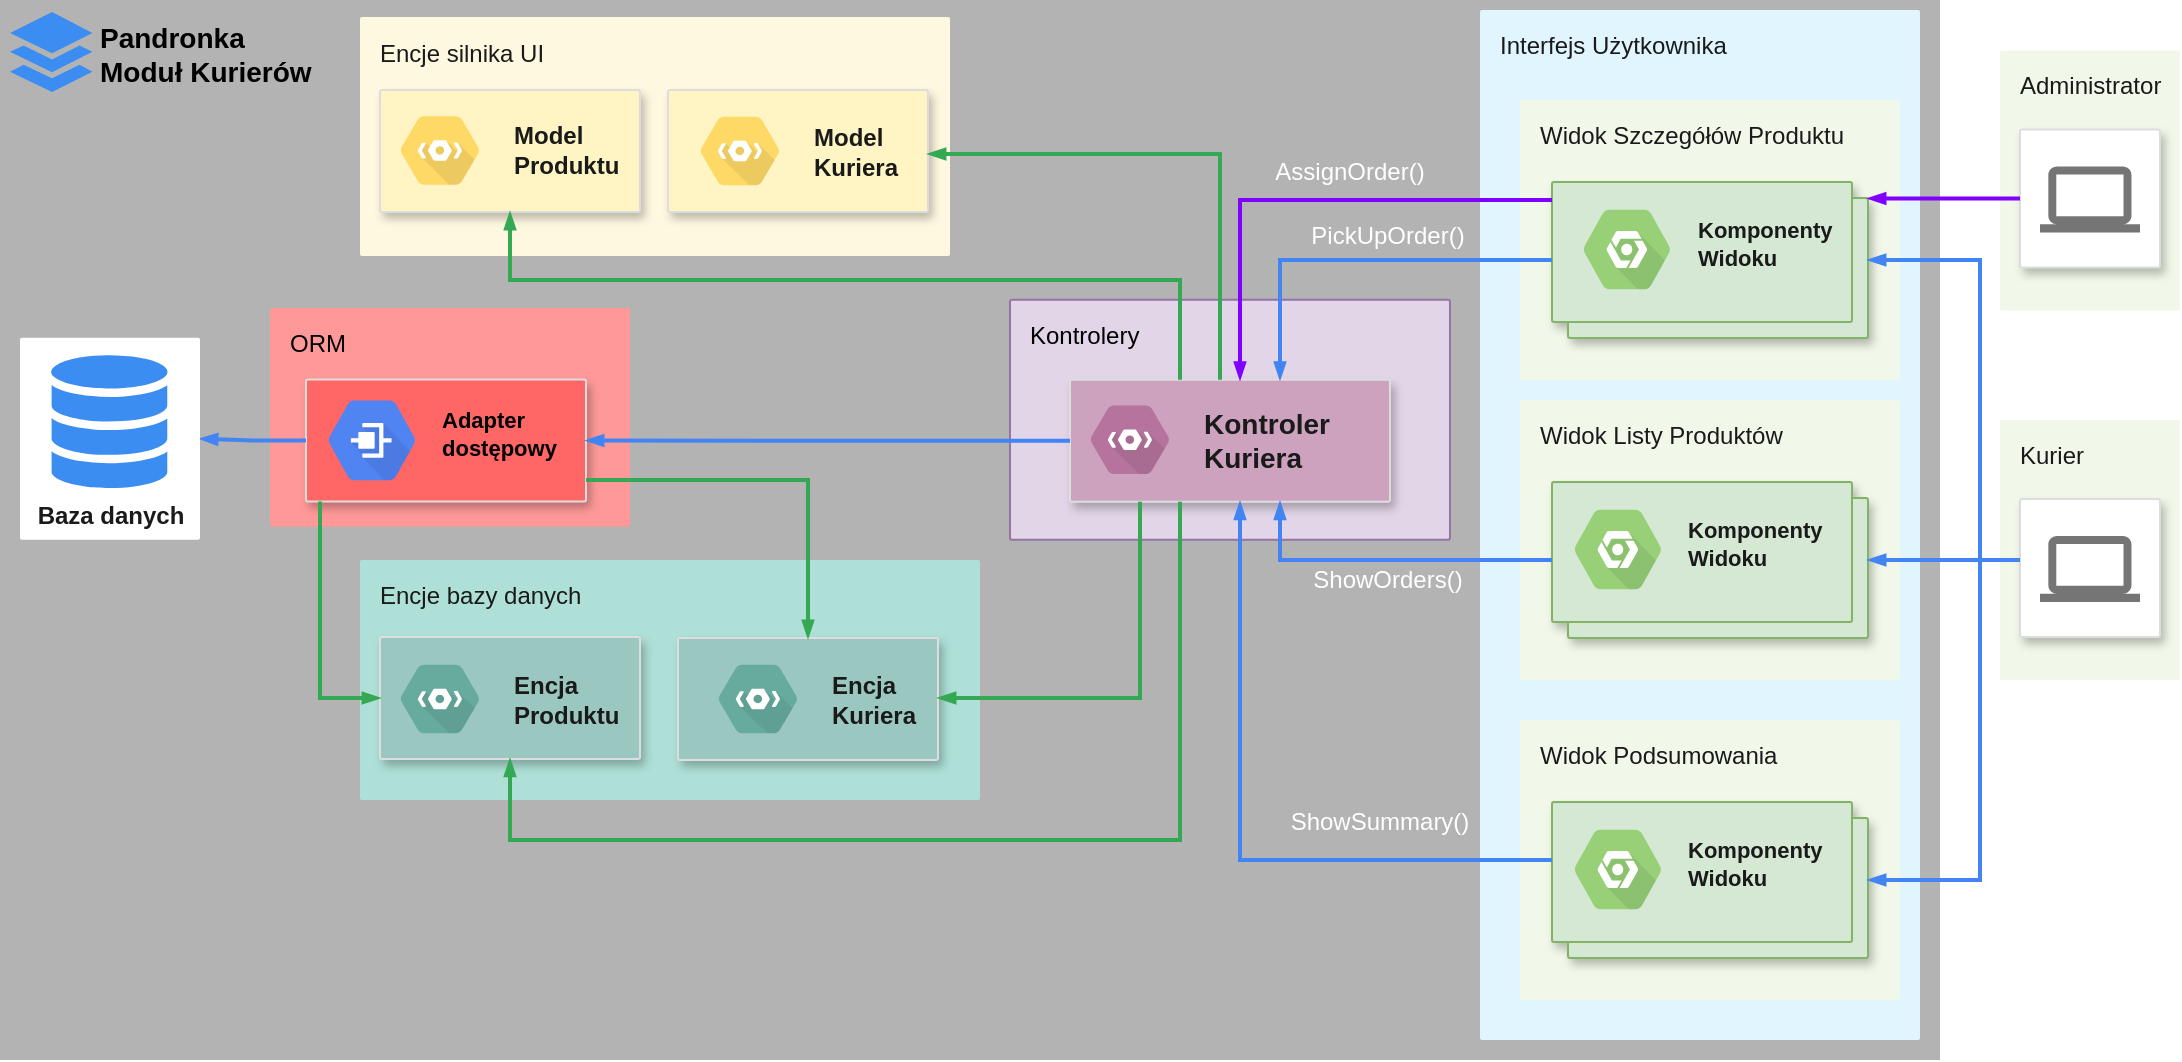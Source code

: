 <mxfile version="14.0.1" type="device"><diagram id="f106602c-feb2-e66a-4537-3a34d633f6aa" name="Page-1"><mxGraphModel dx="2842" dy="909" grid="1" gridSize="10" guides="1" tooltips="1" connect="1" arrows="1" fold="1" page="1" pageScale="1" pageWidth="1169" pageHeight="827" background="#ffffff" math="0" shadow="0"><root><mxCell id="0"/><mxCell id="1" parent="0"/><mxCell id="_t7XaWB5NSDD-A116ibx-756" value="&lt;div&gt;Pandronka&lt;/div&gt;&lt;div&gt;Moduł Kurierów&lt;br&gt;&lt;/div&gt;" style="strokeColor=none;shadow=0;gradientColor=none;fontSize=14;align=left;spacing=10;9E9E9E;verticalAlign=top;spacingTop=-4;fontStyle=1;spacingLeft=40;html=1;fillColor=#B3B3B3;" vertex="1" parent="1"><mxGeometry x="-60" y="700" width="970" height="530" as="geometry"/></mxCell><mxCell id="_t7XaWB5NSDD-A116ibx-757" value="Kurier" style="rounded=1;absoluteArcSize=1;arcSize=2;html=1;strokeColor=none;gradientColor=none;shadow=0;dashed=0;strokeColor=none;fontSize=12;align=left;verticalAlign=top;spacing=10;spacingTop=-4;fillColor=#F1F8E9;fontColor=#1A1A1A;" vertex="1" parent="1"><mxGeometry x="940" y="910" width="90" height="130" as="geometry"/></mxCell><mxCell id="_t7XaWB5NSDD-A116ibx-758" value="" style="strokeColor=#dddddd;fillColor=#ffffff;shadow=1;strokeWidth=1;rounded=1;absoluteArcSize=1;arcSize=2;labelPosition=center;verticalLabelPosition=middle;align=center;verticalAlign=bottom;spacingLeft=0;fontColor=#999999;fontSize=12;whiteSpace=wrap;spacingBottom=2;html=1;" vertex="1" parent="1"><mxGeometry x="950" y="949.44" width="70" height="69" as="geometry"/></mxCell><mxCell id="_t7XaWB5NSDD-A116ibx-759" value="" style="dashed=0;connectable=0;html=1;fillColor=#757575;strokeColor=none;shape=mxgraph.gcp2.laptop;part=1;" vertex="1" parent="_t7XaWB5NSDD-A116ibx-758"><mxGeometry x="0.5" width="50" height="33" relative="1" as="geometry"><mxPoint x="-25" y="18.5" as="offset"/></mxGeometry></mxCell><mxCell id="_t7XaWB5NSDD-A116ibx-762" value="Interfejs Użytkownika" style="points=[[0,0,0],[0.25,0,0],[0.5,0,0],[0.75,0,0],[1,0,0],[1,0.25,0],[1,0.5,0],[1,0.75,0],[1,1,0],[0.75,1,0],[0.5,1,0],[0.25,1,0],[0,1,0],[0,0.75,0],[0,0.5,0],[0,0.25,0]];rounded=1;absoluteArcSize=1;arcSize=2;html=1;strokeColor=none;gradientColor=none;shadow=0;dashed=0;fontSize=12;align=left;verticalAlign=top;spacing=10;spacingTop=-4;fillColor=#E1F5FE;fontColor=#1A1A1A;" vertex="1" parent="1"><mxGeometry x="680" y="705" width="220" height="515" as="geometry"/></mxCell><mxCell id="_t7XaWB5NSDD-A116ibx-763" value="Widok Szczegółów Produktu" style="points=[[0,0,0],[0.25,0,0],[0.5,0,0],[0.75,0,0],[1,0,0],[1,0.25,0],[1,0.5,0],[1,0.75,0],[1,1,0],[0.75,1,0],[0.5,1,0],[0.25,1,0],[0,1,0],[0,0.75,0],[0,0.5,0],[0,0.25,0]];rounded=1;absoluteArcSize=1;arcSize=2;html=1;strokeColor=none;gradientColor=none;shadow=0;dashed=0;fontSize=12;align=left;verticalAlign=top;spacing=10;spacingTop=-4;fillColor=#F1F8E9;fontColor=#1A1A1A;" vertex="1" parent="1"><mxGeometry x="700" y="750" width="190" height="140" as="geometry"/></mxCell><mxCell id="_t7XaWB5NSDD-A116ibx-766" value="" style="html=1;aspect=fixed;strokeColor=none;shadow=0;align=center;verticalAlign=top;fillColor=#3B8DF1;shape=mxgraph.gcp2.files" vertex="1" parent="1"><mxGeometry x="-55" y="706" width="41.23" height="40" as="geometry"/></mxCell><mxCell id="_t7XaWB5NSDD-A116ibx-767" value="" style="shape=mxgraph.gcp2.doubleRect;strokeColor=#82b366;fillColor=#d5e8d4;shadow=1;strokeWidth=1;fontSize=10;align=center;html=1;" vertex="1" parent="1"><mxGeometry x="716" y="791" width="158" height="78" as="geometry"/></mxCell><mxCell id="_t7XaWB5NSDD-A116ibx-768" value="Widok Listy Produktów" style="points=[[0,0,0],[0.25,0,0],[0.5,0,0],[0.75,0,0],[1,0,0],[1,0.25,0],[1,0.5,0],[1,0.75,0],[1,1,0],[0.75,1,0],[0.5,1,0],[0.25,1,0],[0,1,0],[0,0.75,0],[0,0.5,0],[0,0.25,0]];rounded=1;absoluteArcSize=1;arcSize=2;html=1;strokeColor=none;gradientColor=none;shadow=0;dashed=0;fontSize=12;align=left;verticalAlign=top;spacing=10;spacingTop=-4;fillColor=#F1F8E9;fontColor=#1A1A1A;" vertex="1" parent="1"><mxGeometry x="700" y="900" width="190" height="140" as="geometry"/></mxCell><mxCell id="_t7XaWB5NSDD-A116ibx-769" value="" style="shape=mxgraph.gcp2.doubleRect;strokeColor=#82b366;fillColor=#d5e8d4;shadow=1;strokeWidth=1;fontSize=10;align=center;html=1;" vertex="1" parent="1"><mxGeometry x="716" y="941" width="158" height="78" as="geometry"/></mxCell><mxCell id="_t7XaWB5NSDD-A116ibx-772" value="" style="edgeStyle=orthogonalEdgeStyle;fontSize=12;html=1;endArrow=blockThin;endFill=1;rounded=0;strokeWidth=2;endSize=4;startSize=4;dashed=0;strokeColor=#4284F3;" edge="1" parent="1" source="_t7XaWB5NSDD-A116ibx-758" target="_t7XaWB5NSDD-A116ibx-767"><mxGeometry width="100" relative="1" as="geometry"><mxPoint x="1050" y="920" as="sourcePoint"/><mxPoint x="1150" y="920" as="targetPoint"/><Array as="points"><mxPoint x="930" y="980"/><mxPoint x="930" y="830"/></Array></mxGeometry></mxCell><mxCell id="_t7XaWB5NSDD-A116ibx-776" value="Kontrolery" style="points=[[0,0,0],[0.25,0,0],[0.5,0,0],[0.75,0,0],[1,0,0],[1,0.25,0],[1,0.5,0],[1,0.75,0],[1,1,0],[0.75,1,0],[0.5,1,0],[0.25,1,0],[0,1,0],[0,0.75,0],[0,0.5,0],[0,0.25,0]];rounded=1;absoluteArcSize=1;arcSize=2;html=1;strokeColor=#9673a6;shadow=0;dashed=0;fontSize=12;align=left;verticalAlign=top;spacing=10;spacingTop=-4;fillColor=#e1d5e7;" vertex="1" parent="1"><mxGeometry x="445" y="849.87" width="220" height="120" as="geometry"/></mxCell><mxCell id="_t7XaWB5NSDD-A116ibx-777" value="" style="strokeColor=#dddddd;shadow=1;strokeWidth=1;rounded=1;absoluteArcSize=1;arcSize=2;fontSize=10;fontColor=#9E9E9E;align=center;html=1;fillColor=#CDA2BE;" vertex="1" parent="1"><mxGeometry x="475" y="889.87" width="160" height="61" as="geometry"/></mxCell><mxCell id="_t7XaWB5NSDD-A116ibx-778" value="&lt;div&gt;&lt;font style=&quot;font-size: 14px&quot; color=&quot;#1A1A1A&quot;&gt;Kontroler &lt;br&gt;&lt;/font&gt;&lt;/div&gt;&lt;div&gt;&lt;font style=&quot;font-size: 14px&quot; color=&quot;#1A1A1A&quot;&gt;Kuriera&lt;/font&gt;&lt;/div&gt;" style="dashed=0;connectable=0;html=1;strokeColor=none;shape=mxgraph.gcp2.hexIcon;prIcon=cloud_tools_for_powershell;part=1;labelPosition=right;verticalLabelPosition=middle;align=left;verticalAlign=middle;spacingLeft=5;fontColor=#999999;fontSize=12;fillColor=#B5739D;fontStyle=1" vertex="1" parent="1"><mxGeometry x="475" y="894.62" width="60" height="50.5" as="geometry"/></mxCell><mxCell id="_t7XaWB5NSDD-A116ibx-781" value="" style="edgeStyle=orthogonalEdgeStyle;fontSize=12;html=1;endArrow=blockThin;endFill=1;rounded=0;strokeWidth=2;endSize=4;startSize=4;dashed=0;strokeColor=#7F00FF;" edge="1" parent="1" source="_t7XaWB5NSDD-A116ibx-767" target="_t7XaWB5NSDD-A116ibx-777"><mxGeometry width="100" relative="1" as="geometry"><mxPoint x="570" y="660" as="sourcePoint"/><mxPoint x="670" y="660" as="targetPoint"/><Array as="points"><mxPoint x="560" y="800"/></Array></mxGeometry></mxCell><mxCell id="_t7XaWB5NSDD-A116ibx-784" value="&lt;div&gt;&lt;font color=&quot;#1A1A1A&quot;&gt;Komponenty&lt;/font&gt;&lt;/div&gt;&lt;div&gt;&lt;font color=&quot;#1A1A1A&quot;&gt;Widoku&lt;br&gt;&lt;/font&gt;&lt;/div&gt;" style="html=1;strokeColor=none;verticalAlign=middle;labelPosition=right;verticalLabelPosition=middle;align=left;spacingTop=-6;fontSize=11;fontStyle=1;fontColor=#999999;shape=mxgraph.gcp2.hexIcon;prIcon=placeholder;fillColor=#97D077;" vertex="1" parent="1"><mxGeometry x="720.5" y="795.5" width="66" height="58.5" as="geometry"/></mxCell><mxCell id="_t7XaWB5NSDD-A116ibx-785" value="&lt;div&gt;&lt;font color=&quot;#1A1A1A&quot;&gt;Komponenty&lt;/font&gt;&lt;/div&gt;&lt;div&gt;&lt;font color=&quot;#1A1A1A&quot;&gt;Widoku&lt;br&gt;&lt;/font&gt;&lt;/div&gt;" style="html=1;strokeColor=none;verticalAlign=middle;labelPosition=right;verticalLabelPosition=middle;align=left;spacingTop=-6;fontSize=11;fontStyle=1;fontColor=#999999;shape=mxgraph.gcp2.hexIcon;prIcon=placeholder;fillColor=#97D077;" vertex="1" parent="1"><mxGeometry x="716" y="945.5" width="66" height="58.5" as="geometry"/></mxCell><mxCell id="_t7XaWB5NSDD-A116ibx-788" value="Encje silnika UI" style="points=[[0,0,0],[0.25,0,0],[0.5,0,0],[0.75,0,0],[1,0,0],[1,0.25,0],[1,0.5,0],[1,0.75,0],[1,1,0],[0.75,1,0],[0.5,1,0],[0.25,1,0],[0,1,0],[0,0.75,0],[0,0.5,0],[0,0.25,0]];rounded=1;absoluteArcSize=1;arcSize=2;html=1;strokeColor=none;gradientColor=none;shadow=0;dashed=0;fontSize=12;align=left;verticalAlign=top;spacing=10;spacingTop=-4;fillColor=#FFF8E1;fontColor=#1A1A1A;" vertex="1" parent="1"><mxGeometry x="120" y="708.5" width="295" height="119.5" as="geometry"/></mxCell><mxCell id="_t7XaWB5NSDD-A116ibx-789" value="Encje bazy danych" style="points=[[0,0,0],[0.25,0,0],[0.5,0,0],[0.75,0,0],[1,0,0],[1,0.25,0],[1,0.5,0],[1,0.75,0],[1,1,0],[0.75,1,0],[0.5,1,0],[0.25,1,0],[0,1,0],[0,0.75,0],[0,0.5,0],[0,0.25,0]];rounded=1;absoluteArcSize=1;arcSize=2;html=1;strokeColor=none;gradientColor=none;shadow=0;dashed=0;fontSize=12;align=left;verticalAlign=top;spacing=10;spacingTop=-4;fontColor=#1A1A1A;fillColor=#AEE0D7;" vertex="1" parent="1"><mxGeometry x="120" y="980" width="310" height="120" as="geometry"/></mxCell><mxCell id="_t7XaWB5NSDD-A116ibx-790" value="" style="strokeColor=#dddddd;shadow=1;strokeWidth=1;rounded=1;absoluteArcSize=1;arcSize=2;fontSize=10;fontColor=#9E9E9E;align=center;html=1;fillColor=#FFF4C3;" vertex="1" parent="1"><mxGeometry x="274" y="745" width="130" height="61" as="geometry"/></mxCell><mxCell id="_t7XaWB5NSDD-A116ibx-791" value="&lt;div&gt;Model&lt;/div&gt;&lt;div&gt;Kuriera&lt;br&gt;&lt;/div&gt;" style="dashed=0;connectable=0;html=1;strokeColor=none;shape=mxgraph.gcp2.hexIcon;prIcon=cloud_tools_for_powershell;part=1;labelPosition=right;verticalLabelPosition=middle;align=left;verticalAlign=middle;spacingLeft=5;fontSize=12;fontStyle=1;fillColor=#FFD966;fontColor=#1A1A1A;" vertex="1" parent="1"><mxGeometry x="280" y="750.25" width="60" height="50.5" as="geometry"/></mxCell><mxCell id="_t7XaWB5NSDD-A116ibx-796" value="" style="strokeColor=#dddddd;shadow=1;strokeWidth=1;rounded=1;absoluteArcSize=1;arcSize=2;fontSize=10;fontColor=#9E9E9E;align=center;html=1;fillColor=#9AC7BF;" vertex="1" parent="1"><mxGeometry x="279" y="1019" width="130" height="61" as="geometry"/></mxCell><mxCell id="_t7XaWB5NSDD-A116ibx-797" value="&lt;div&gt;Encja &lt;br&gt;&lt;/div&gt;&lt;div&gt;Kuriera&lt;/div&gt;" style="dashed=0;connectable=0;html=1;strokeColor=none;shape=mxgraph.gcp2.hexIcon;prIcon=cloud_tools_for_powershell;part=1;labelPosition=right;verticalLabelPosition=middle;align=left;verticalAlign=middle;spacingLeft=5;fontSize=12;fontStyle=1;fillColor=#67AB9F;fontColor=#1A1A1A;" vertex="1" parent="1"><mxGeometry x="289" y="1024.25" width="60" height="50.5" as="geometry"/></mxCell><mxCell id="_t7XaWB5NSDD-A116ibx-798" value="ORM" style="points=[[0,0,0],[0.25,0,0],[0.5,0,0],[0.75,0,0],[1,0,0],[1,0.25,0],[1,0.5,0],[1,0.75,0],[1,1,0],[0.75,1,0],[0.5,1,0],[0.25,1,0],[0,1,0],[0,0.75,0],[0,0.5,0],[0,0.25,0]];rounded=1;absoluteArcSize=1;arcSize=2;html=1;strokeColor=none;gradientColor=none;shadow=0;dashed=0;fontSize=12;align=left;verticalAlign=top;spacing=10;spacingTop=-4;fillColor=#FF9999;" vertex="1" parent="1"><mxGeometry x="75" y="854" width="180" height="109.37" as="geometry"/></mxCell><mxCell id="_t7XaWB5NSDD-A116ibx-799" value="" style="strokeColor=#dddddd;shadow=1;strokeWidth=1;rounded=1;absoluteArcSize=1;arcSize=2;fontSize=10;fontColor=#9E9E9E;align=center;html=1;fillColor=#FF6666;" vertex="1" parent="1"><mxGeometry x="93" y="889.69" width="140" height="61" as="geometry"/></mxCell><mxCell id="_t7XaWB5NSDD-A116ibx-800" value="&lt;div&gt;Adapter &lt;br&gt;&lt;/div&gt;&lt;div&gt;dostępowy&lt;/div&gt;" style="html=1;fillColor=#5184F3;strokeColor=none;verticalAlign=middle;labelPosition=right;verticalLabelPosition=middle;align=left;spacingTop=-6;fontSize=11;fontStyle=1;shape=mxgraph.gcp2.hexIcon;prIcon=dedicated_interconnect" vertex="1" parent="1"><mxGeometry x="93" y="890.94" width="66" height="58.5" as="geometry"/></mxCell><mxCell id="_t7XaWB5NSDD-A116ibx-801" value="" style="edgeStyle=orthogonalEdgeStyle;fontSize=12;html=1;endArrow=blockThin;endFill=1;rounded=0;strokeWidth=2;endSize=4;startSize=4;dashed=0;strokeColor=#4284F3;" edge="1" parent="1" source="_t7XaWB5NSDD-A116ibx-777" target="_t7XaWB5NSDD-A116ibx-799"><mxGeometry width="100" relative="1" as="geometry"><mxPoint x="-60" y="1120" as="sourcePoint"/><mxPoint x="40" y="1120" as="targetPoint"/></mxGeometry></mxCell><mxCell id="_t7XaWB5NSDD-A116ibx-803" value="" style="edgeStyle=orthogonalEdgeStyle;fontSize=12;html=1;endArrow=blockThin;endFill=1;rounded=0;strokeWidth=2;endSize=4;startSize=4;strokeColor=#34A853;dashed=0;" edge="1" parent="1" source="_t7XaWB5NSDD-A116ibx-777" target="_t7XaWB5NSDD-A116ibx-790"><mxGeometry width="100" relative="1" as="geometry"><mxPoint x="200" y="860" as="sourcePoint"/><mxPoint x="300" y="860" as="targetPoint"/><Array as="points"><mxPoint x="550" y="777"/></Array></mxGeometry></mxCell><mxCell id="_t7XaWB5NSDD-A116ibx-806" value="" style="edgeStyle=orthogonalEdgeStyle;fontSize=12;html=1;endArrow=blockThin;endFill=1;rounded=0;strokeWidth=2;endSize=4;startSize=4;strokeColor=#34A853;dashed=0;" edge="1" parent="1" source="_t7XaWB5NSDD-A116ibx-799" target="_t7XaWB5NSDD-A116ibx-796"><mxGeometry width="100" relative="1" as="geometry"><mxPoint x="110" y="1080" as="sourcePoint"/><mxPoint x="210" y="1080" as="targetPoint"/><Array as="points"><mxPoint x="344" y="940"/></Array></mxGeometry></mxCell><mxCell id="_t7XaWB5NSDD-A116ibx-807" value="" style="edgeStyle=orthogonalEdgeStyle;fontSize=12;html=1;endArrow=blockThin;endFill=1;rounded=0;strokeWidth=2;endSize=4;startSize=4;dashed=0;strokeColor=#4284F3;" edge="1" parent="1" source="_t7XaWB5NSDD-A116ibx-799" target="_t7XaWB5NSDD-A116ibx-808"><mxGeometry width="100" relative="1" as="geometry"><mxPoint x="-160" y="1090" as="sourcePoint"/><mxPoint x="70" y="640" as="targetPoint"/></mxGeometry></mxCell><mxCell id="_t7XaWB5NSDD-A116ibx-808" value="" style="points=[[0,0,0],[0.25,0,0],[0.5,0,0],[0.75,0,0],[1,0,0],[1,0.25,0],[1,0.5,0],[1,0.75,0],[1,1,0],[0.75,1,0],[0.5,1,0],[0.25,1,0],[0,1,0],[0,0.75,0],[0,0.5,0],[0,0.25,0]];rounded=1;absoluteArcSize=1;arcSize=2;html=1;strokeColor=none;gradientColor=none;shadow=0;dashed=0;fontSize=12;fontColor=#9E9E9E;align=left;verticalAlign=top;spacing=10;spacingTop=-4;" vertex="1" parent="1"><mxGeometry x="-50.0" y="868.87" width="90" height="101" as="geometry"/></mxCell><mxCell id="_t7XaWB5NSDD-A116ibx-809" value="&lt;b&gt;Baza danych&lt;/b&gt;" style="html=1;aspect=fixed;strokeColor=none;shadow=0;align=center;verticalAlign=top;fillColor=#3B8DF1;shape=mxgraph.gcp2.cloud_monitoring;fontColor=#1A1A1A;labelPosition=center;verticalLabelPosition=bottom;" vertex="1" parent="1"><mxGeometry x="-35.0" y="877.62" width="60" height="66.67" as="geometry"/></mxCell><mxCell id="_t7XaWB5NSDD-A116ibx-810" value="" style="edgeStyle=orthogonalEdgeStyle;fontSize=12;html=1;endArrow=blockThin;endFill=1;rounded=0;strokeWidth=2;endSize=4;startSize=4;strokeColor=#34A853;dashed=0;" edge="1" parent="1" source="_t7XaWB5NSDD-A116ibx-777" target="_t7XaWB5NSDD-A116ibx-796"><mxGeometry width="100" relative="1" as="geometry"><mxPoint x="510" y="1039.0" as="sourcePoint"/><mxPoint x="590" y="1150" as="targetPoint"/><Array as="points"><mxPoint x="510" y="1049"/></Array></mxGeometry></mxCell><mxCell id="_t7XaWB5NSDD-A116ibx-812" value="Widok Podsumowania" style="points=[[0,0,0],[0.25,0,0],[0.5,0,0],[0.75,0,0],[1,0,0],[1,0.25,0],[1,0.5,0],[1,0.75,0],[1,1,0],[0.75,1,0],[0.5,1,0],[0.25,1,0],[0,1,0],[0,0.75,0],[0,0.5,0],[0,0.25,0]];rounded=1;absoluteArcSize=1;arcSize=2;html=1;strokeColor=none;gradientColor=none;shadow=0;dashed=0;fontSize=12;align=left;verticalAlign=top;spacing=10;spacingTop=-4;fillColor=#F1F8E9;fontColor=#1A1A1A;" vertex="1" parent="1"><mxGeometry x="700" y="1060" width="190" height="140" as="geometry"/></mxCell><mxCell id="_t7XaWB5NSDD-A116ibx-813" value="" style="shape=mxgraph.gcp2.doubleRect;strokeColor=#82b366;fillColor=#d5e8d4;shadow=1;strokeWidth=1;fontSize=10;align=center;html=1;" vertex="1" parent="1"><mxGeometry x="716" y="1101" width="158" height="78" as="geometry"/></mxCell><mxCell id="_t7XaWB5NSDD-A116ibx-814" value="&lt;div&gt;&lt;font color=&quot;#1A1A1A&quot;&gt;Komponenty&lt;/font&gt;&lt;/div&gt;&lt;div&gt;&lt;font color=&quot;#1A1A1A&quot;&gt;Widoku&lt;br&gt;&lt;/font&gt;&lt;/div&gt;" style="html=1;strokeColor=none;verticalAlign=middle;labelPosition=right;verticalLabelPosition=middle;align=left;spacingTop=-6;fontSize=11;fontStyle=1;fontColor=#999999;shape=mxgraph.gcp2.hexIcon;prIcon=placeholder;fillColor=#97D077;" vertex="1" parent="1"><mxGeometry x="716" y="1105.5" width="66" height="58.5" as="geometry"/></mxCell><mxCell id="_t7XaWB5NSDD-A116ibx-815" value="AssignOrder()" style="text;html=1;align=center;verticalAlign=middle;whiteSpace=wrap;rounded=0;fontColor=#FFFFFF;" vertex="1" parent="1"><mxGeometry x="595" y="775.5" width="40" height="20" as="geometry"/></mxCell><mxCell id="_t7XaWB5NSDD-A116ibx-817" value="" style="edgeStyle=orthogonalEdgeStyle;fontSize=12;html=1;endArrow=blockThin;endFill=1;rounded=0;strokeWidth=2;endSize=4;startSize=4;dashed=0;strokeColor=#4284F3;" edge="1" parent="1" source="_t7XaWB5NSDD-A116ibx-767" target="_t7XaWB5NSDD-A116ibx-777"><mxGeometry width="100" relative="1" as="geometry"><mxPoint x="716" y="800" as="sourcePoint"/><mxPoint x="560" y="889.87" as="targetPoint"/><Array as="points"><mxPoint x="580" y="830"/></Array></mxGeometry></mxCell><mxCell id="_t7XaWB5NSDD-A116ibx-818" value="PickUpOrder()" style="text;html=1;align=center;verticalAlign=middle;whiteSpace=wrap;rounded=0;fontColor=#FFFFFF;" vertex="1" parent="1"><mxGeometry x="614" y="808" width="40" height="20" as="geometry"/></mxCell><mxCell id="_t7XaWB5NSDD-A116ibx-819" value="" style="edgeStyle=orthogonalEdgeStyle;fontSize=12;html=1;endArrow=blockThin;endFill=1;rounded=0;strokeWidth=2;endSize=4;startSize=4;dashed=0;strokeColor=#4284F3;" edge="1" parent="1" source="_t7XaWB5NSDD-A116ibx-758" target="_t7XaWB5NSDD-A116ibx-769"><mxGeometry width="100" relative="1" as="geometry"><mxPoint x="716" y="830" as="sourcePoint"/><mxPoint x="600" y="889.87" as="targetPoint"/><Array as="points"><mxPoint x="920" y="980"/><mxPoint x="920" y="980"/></Array></mxGeometry></mxCell><mxCell id="_t7XaWB5NSDD-A116ibx-820" value="" style="edgeStyle=orthogonalEdgeStyle;fontSize=12;html=1;endArrow=blockThin;endFill=1;rounded=0;strokeWidth=2;endSize=4;startSize=4;dashed=0;strokeColor=#4284F3;" edge="1" parent="1" source="_t7XaWB5NSDD-A116ibx-769" target="_t7XaWB5NSDD-A116ibx-777"><mxGeometry width="100" relative="1" as="geometry"><mxPoint x="716" y="830" as="sourcePoint"/><mxPoint x="600" y="889.87" as="targetPoint"/><Array as="points"><mxPoint x="580" y="980"/></Array></mxGeometry></mxCell><mxCell id="_t7XaWB5NSDD-A116ibx-821" value="ShowOrders()" style="text;html=1;align=center;verticalAlign=middle;whiteSpace=wrap;rounded=0;fontColor=#FFFFFF;" vertex="1" parent="1"><mxGeometry x="614" y="980" width="40" height="20" as="geometry"/></mxCell><mxCell id="_t7XaWB5NSDD-A116ibx-822" value="" style="edgeStyle=orthogonalEdgeStyle;fontSize=12;html=1;endArrow=blockThin;endFill=1;rounded=0;strokeWidth=2;endSize=4;startSize=4;dashed=0;strokeColor=#4284F3;" edge="1" parent="1" source="_t7XaWB5NSDD-A116ibx-813" target="_t7XaWB5NSDD-A116ibx-777"><mxGeometry width="100" relative="1" as="geometry"><mxPoint x="716" y="830" as="sourcePoint"/><mxPoint x="600" y="889.87" as="targetPoint"/><Array as="points"><mxPoint x="560" y="1130"/></Array></mxGeometry></mxCell><mxCell id="_t7XaWB5NSDD-A116ibx-823" value="ShowSummary()" style="text;html=1;align=center;verticalAlign=middle;whiteSpace=wrap;rounded=0;fontColor=#FFFFFF;" vertex="1" parent="1"><mxGeometry x="610" y="1101" width="40" height="20" as="geometry"/></mxCell><mxCell id="_t7XaWB5NSDD-A116ibx-824" value="" style="edgeStyle=orthogonalEdgeStyle;fontSize=12;html=1;endArrow=blockThin;endFill=1;rounded=0;strokeWidth=2;endSize=4;startSize=4;dashed=0;strokeColor=#4284F3;" edge="1" parent="1" source="_t7XaWB5NSDD-A116ibx-758" target="_t7XaWB5NSDD-A116ibx-813"><mxGeometry width="100" relative="1" as="geometry"><mxPoint x="1196" y="1200" as="sourcePoint"/><mxPoint x="1120" y="1050" as="targetPoint"/><Array as="points"><mxPoint x="930" y="980"/><mxPoint x="930" y="1140"/></Array></mxGeometry></mxCell><mxCell id="_t7XaWB5NSDD-A116ibx-825" value="Administrator" style="rounded=1;absoluteArcSize=1;arcSize=2;html=1;strokeColor=none;gradientColor=none;shadow=0;dashed=0;strokeColor=none;fontSize=12;align=left;verticalAlign=top;spacing=10;spacingTop=-4;fillColor=#F1F8E9;fontColor=#1A1A1A;" vertex="1" parent="1"><mxGeometry x="940" y="725.25" width="90" height="130" as="geometry"/></mxCell><mxCell id="_t7XaWB5NSDD-A116ibx-826" value="" style="strokeColor=#dddddd;fillColor=#ffffff;shadow=1;strokeWidth=1;rounded=1;absoluteArcSize=1;arcSize=2;labelPosition=center;verticalLabelPosition=middle;align=center;verticalAlign=bottom;spacingLeft=0;fontColor=#999999;fontSize=12;whiteSpace=wrap;spacingBottom=2;html=1;" vertex="1" parent="1"><mxGeometry x="950" y="764.69" width="70" height="69" as="geometry"/></mxCell><mxCell id="_t7XaWB5NSDD-A116ibx-827" value="" style="dashed=0;connectable=0;html=1;fillColor=#757575;strokeColor=none;shape=mxgraph.gcp2.laptop;part=1;" vertex="1" parent="_t7XaWB5NSDD-A116ibx-826"><mxGeometry x="0.5" width="50" height="33" relative="1" as="geometry"><mxPoint x="-25" y="18.5" as="offset"/></mxGeometry></mxCell><mxCell id="_t7XaWB5NSDD-A116ibx-828" value="" style="edgeStyle=orthogonalEdgeStyle;fontSize=12;html=1;endArrow=blockThin;endFill=1;rounded=0;strokeWidth=2;endSize=4;startSize=4;dashed=0;strokeColor=#7F00FF;" edge="1" parent="1" source="_t7XaWB5NSDD-A116ibx-826" target="_t7XaWB5NSDD-A116ibx-767"><mxGeometry width="100" relative="1" as="geometry"><mxPoint x="1306" y="690" as="sourcePoint"/><mxPoint x="1150.0" y="779.87" as="targetPoint"/><Array as="points"><mxPoint x="910" y="799"/><mxPoint x="910" y="799"/></Array></mxGeometry></mxCell><mxCell id="_t7XaWB5NSDD-A116ibx-830" value="" style="strokeColor=#dddddd;shadow=1;strokeWidth=1;rounded=1;absoluteArcSize=1;arcSize=2;fontSize=10;fontColor=#9E9E9E;align=center;html=1;fillColor=#FFF4C3;" vertex="1" parent="1"><mxGeometry x="130" y="745" width="130" height="61" as="geometry"/></mxCell><mxCell id="_t7XaWB5NSDD-A116ibx-831" value="&lt;div&gt;Model&lt;/div&gt;&lt;div&gt;Produktu&lt;br&gt;&lt;/div&gt;" style="dashed=0;connectable=0;html=1;strokeColor=none;shape=mxgraph.gcp2.hexIcon;prIcon=cloud_tools_for_powershell;part=1;labelPosition=right;verticalLabelPosition=middle;align=left;verticalAlign=middle;spacingLeft=5;fontSize=12;fontStyle=1;fillColor=#FFD966;fontColor=#1A1A1A;" vertex="1" parent="1"><mxGeometry x="130" y="750" width="60" height="50.5" as="geometry"/></mxCell><mxCell id="_t7XaWB5NSDD-A116ibx-832" value="" style="strokeColor=#dddddd;shadow=1;strokeWidth=1;rounded=1;absoluteArcSize=1;arcSize=2;fontSize=10;fontColor=#9E9E9E;align=center;html=1;fillColor=#9AC7BF;" vertex="1" parent="1"><mxGeometry x="130" y="1018.44" width="130" height="61" as="geometry"/></mxCell><mxCell id="_t7XaWB5NSDD-A116ibx-833" value="&lt;div&gt;Encja &lt;br&gt;&lt;/div&gt;&lt;div&gt;Produktu&lt;/div&gt;" style="dashed=0;connectable=0;html=1;strokeColor=none;shape=mxgraph.gcp2.hexIcon;prIcon=cloud_tools_for_powershell;part=1;labelPosition=right;verticalLabelPosition=middle;align=left;verticalAlign=middle;spacingLeft=5;fontSize=12;fontStyle=1;fillColor=#67AB9F;fontColor=#1A1A1A;" vertex="1" parent="1"><mxGeometry x="130" y="1024.25" width="60" height="50.5" as="geometry"/></mxCell><mxCell id="_t7XaWB5NSDD-A116ibx-834" value="" style="edgeStyle=orthogonalEdgeStyle;fontSize=12;html=1;endArrow=blockThin;endFill=1;rounded=0;strokeWidth=2;endSize=4;startSize=4;strokeColor=#34A853;dashed=0;" edge="1" parent="1" source="_t7XaWB5NSDD-A116ibx-777" target="_t7XaWB5NSDD-A116ibx-832"><mxGeometry width="100" relative="1" as="geometry"><mxPoint x="491" y="1010.0" as="sourcePoint"/><mxPoint x="390" y="1108.13" as="targetPoint"/><Array as="points"><mxPoint x="530" y="1120"/><mxPoint x="195" y="1120"/></Array></mxGeometry></mxCell><mxCell id="_t7XaWB5NSDD-A116ibx-835" value="" style="edgeStyle=orthogonalEdgeStyle;fontSize=12;html=1;endArrow=blockThin;endFill=1;rounded=0;strokeWidth=2;endSize=4;startSize=4;strokeColor=#34A853;dashed=0;" edge="1" parent="1" source="_t7XaWB5NSDD-A116ibx-799" target="_t7XaWB5NSDD-A116ibx-832"><mxGeometry width="100" relative="1" as="geometry"><mxPoint x="233" y="940.034" as="sourcePoint"/><mxPoint x="344" y="1019" as="targetPoint"/><Array as="points"><mxPoint x="100" y="1049"/></Array></mxGeometry></mxCell><mxCell id="_t7XaWB5NSDD-A116ibx-836" value="" style="edgeStyle=orthogonalEdgeStyle;fontSize=12;html=1;endArrow=blockThin;endFill=1;rounded=0;strokeWidth=2;endSize=4;startSize=4;strokeColor=#34A853;dashed=0;" edge="1" parent="1" source="_t7XaWB5NSDD-A116ibx-777" target="_t7XaWB5NSDD-A116ibx-830"><mxGeometry width="100" relative="1" as="geometry"><mxPoint x="550" y="910" as="sourcePoint"/><mxPoint x="404" y="777" as="targetPoint"/><Array as="points"><mxPoint x="530" y="840"/><mxPoint x="195" y="840"/></Array></mxGeometry></mxCell></root></mxGraphModel></diagram></mxfile>